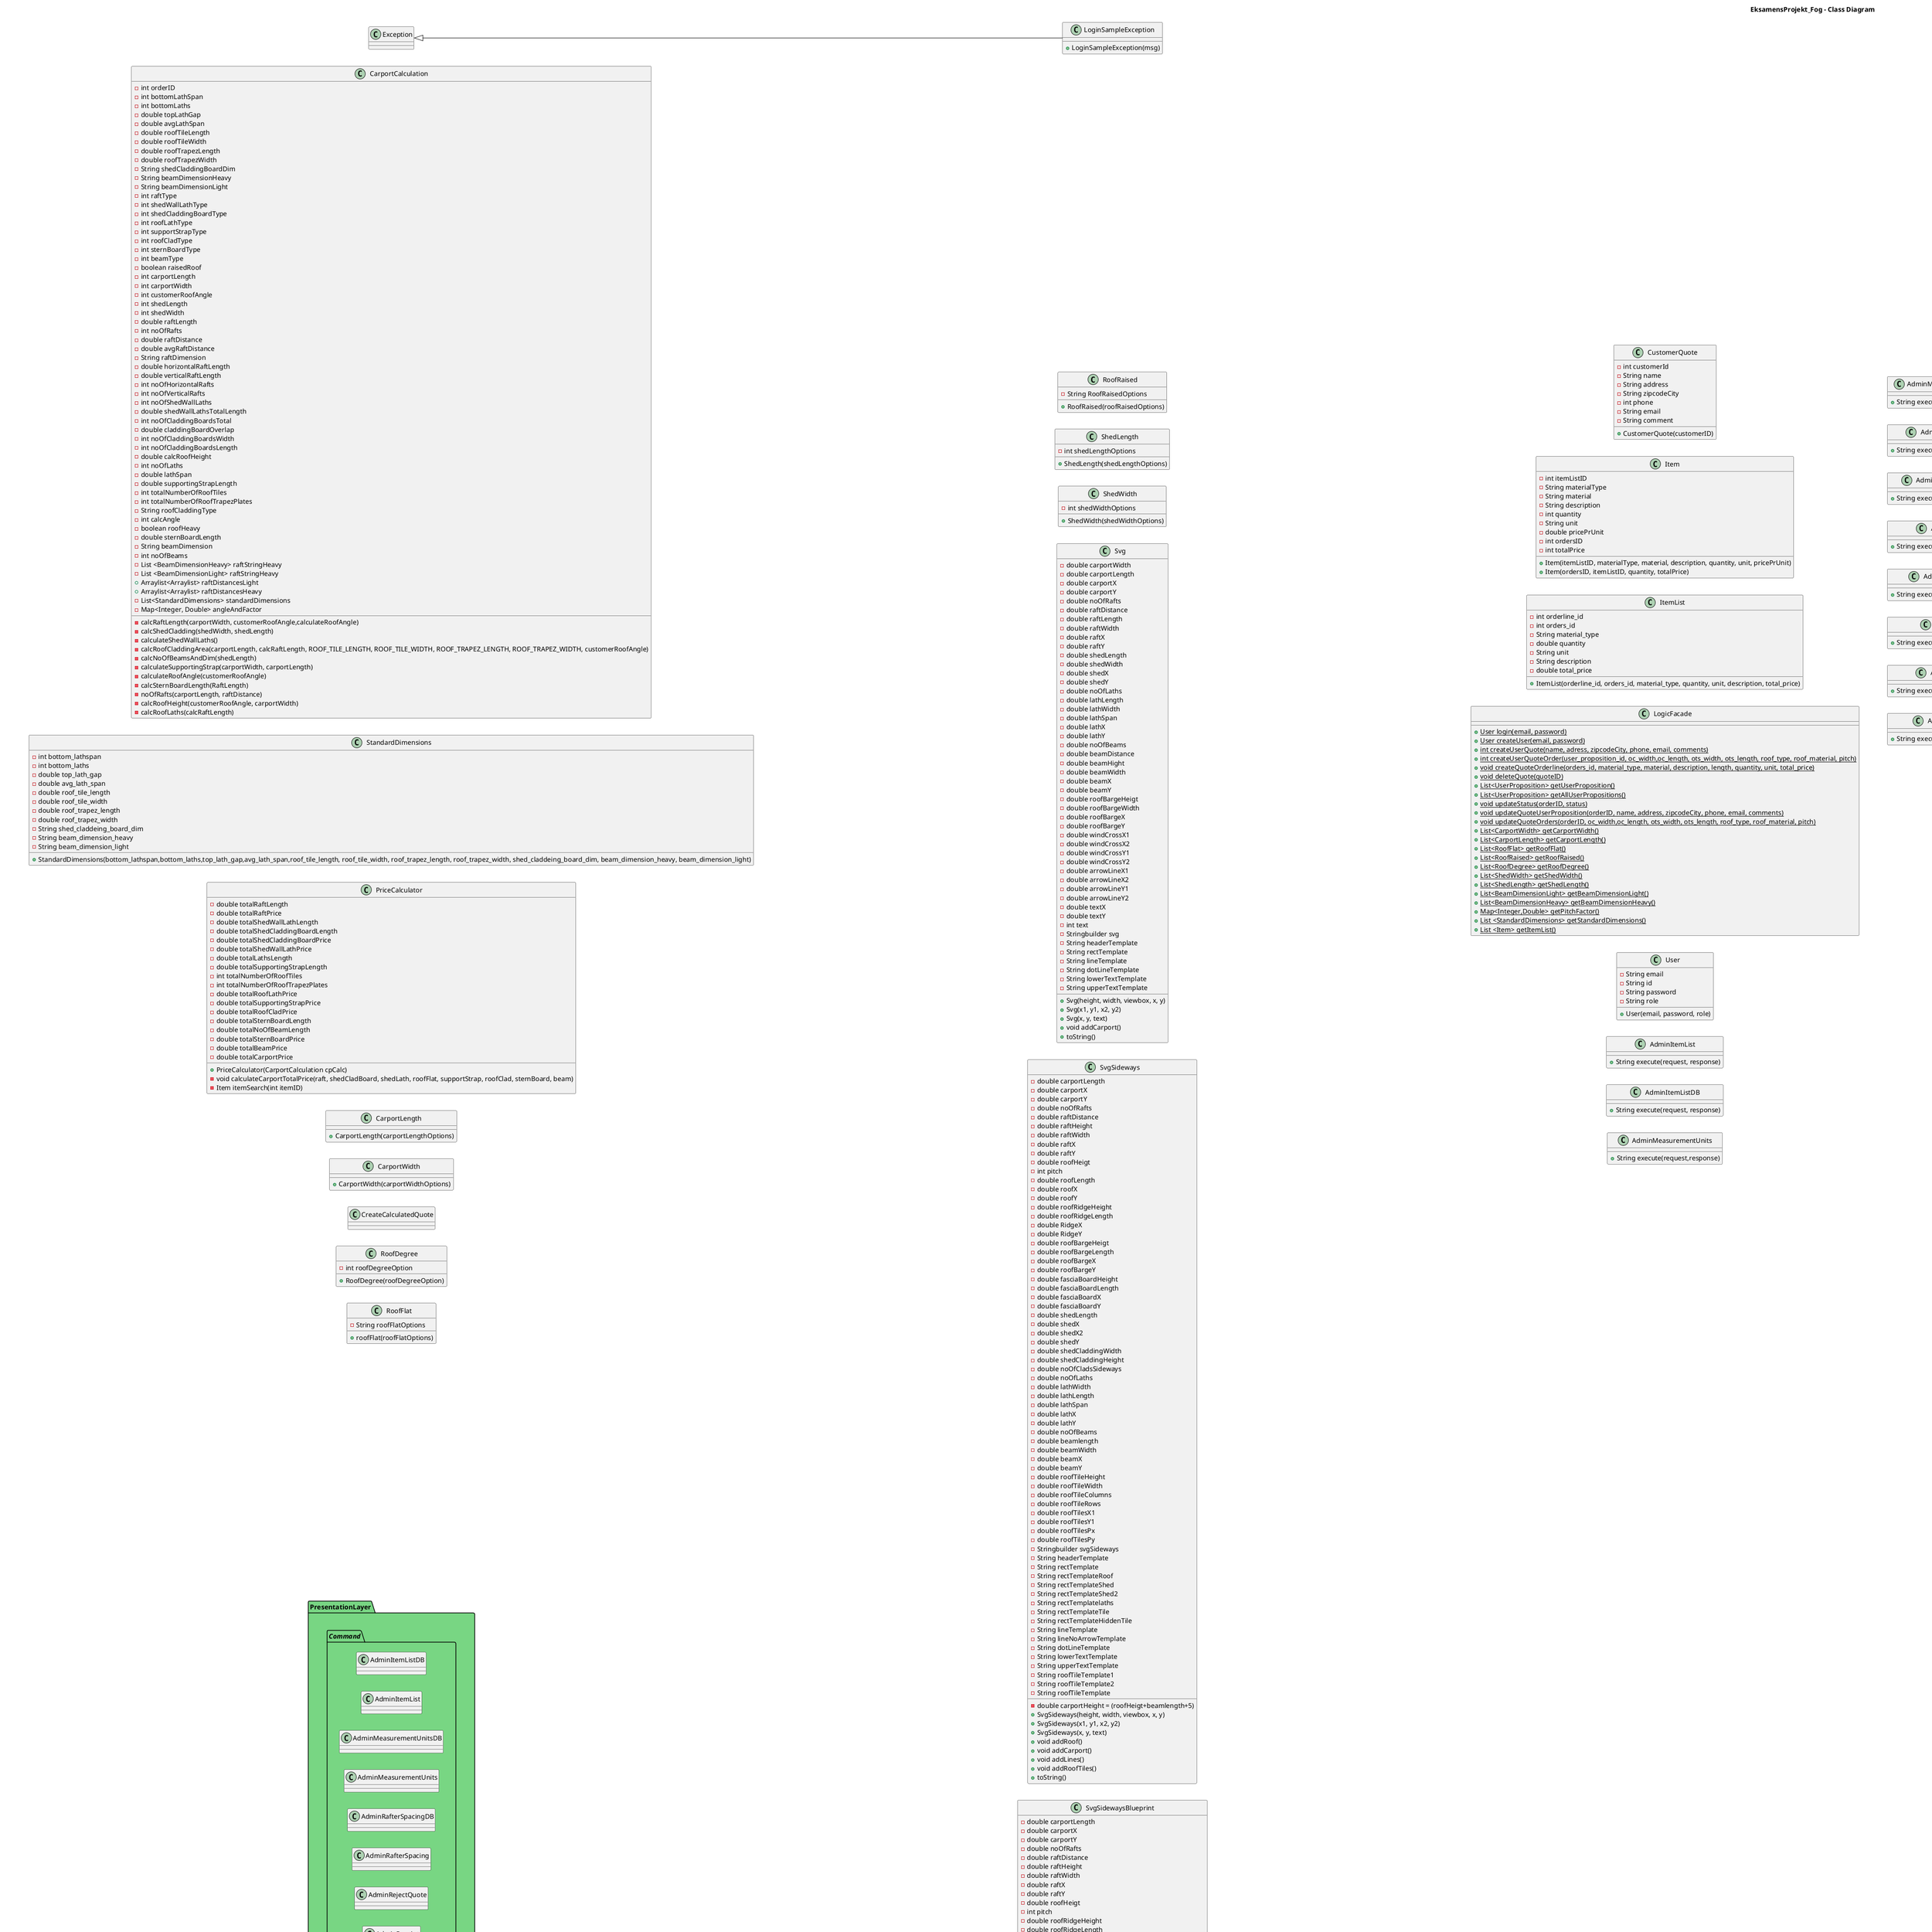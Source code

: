 @startuml
left to right direction
title EksamensProjekt_Fog - Class Diagram

PresentationLayer -left[hidden]> DBAccess

package "DBAccess" #fa9696 {
    Class DataMapper
    Class Connector
}

package "PresentationLayer" #78d683{

FrontController --|> Command
FrontController -[hidden]> Command
Command --|> "//Command//"
Command -[hidden]> "//Command//"

    package "//Command//" #78d683{
    AdminItemList -[hidden]>AdminItemListDB
    AdminMeasurementUnits -[hidden]>AdminMeasurementUnitsDB
    AdminRafterSpacing -[hidden]>AdminRafterSpacingDB
    AdminReceipt -[hidden]>AdminRejectQuote
    AdminRoof -[hidden]>AdminRoofDB
    AdminRoofPitch -[hidden]>AdminRoofPitchDB
    AdminStandardDimension -[hidden]>AdminStandardDimensionDB

    CarportCalcPage -[hidden]>CarportCustomize
    Command -[hidden]>Drawing
    EditItemList -[hidden]>FrontController
    Login -[hidden]>QuoteView
    Redirect -[hidden]>Register
    RejectQuote -[hidden]>ReturnAdmin
    UnknownCommand -[hidden]>UpdateQuoteOrder
    UpdateQuotePrice -[hidden]>UpdateQuoteUser
    }
}

package "FunctionLayer" #96c4fa{
LogicFacade <--> DataMapper
Connector <--> DataMapper
"Drawings" <--> "Calculations"
"Drawings" -[hidden]-->"Calculations"
"Drawings" -[hidden]-->"Measurements"
"Proposition" -[hidden]-->"Drawings"

    package "Exceptions" #96c4fa {
    Class Exception
    Class LoginSampleException
    Exception -[hidden]> LoginSampleException
    }

    package "Drawings" #96c4fa {
    Svg -[hidden]-> SvgSideways
    SvgFront -[hidden]-> SvgSidewaysBlueprint
    Class Svg
    Class SvgFront
    Class SvgSideways
    Class SvgSidewaysBlueprint
    }

    package "Calculations" #96c4fa {
    Class BeamDimensionHeavy
    Class BeamDimensionLight
    Class CarportCalculation
    Class Item
    Class CreateCalculatedQuote
    Class StandardDimensions
    Class PriceCalculator
    }

    package "Measurements" #96c4fa {
    Class CarportLength
    Class CarportWidth
    Class MeasurementUnits
    Class RafterSpacing
    Class Roof
    Class RoofDegree
    Class RoofFlat
    Class RoofPitch
    Class RoofRaised
    Class ShedWidth
    Class ShedLength
    }

    package "Tables" #96c4fa {
    Class CustomerQuote
    Class ItemList
    Class UserProposition
    }

    package "Users" #96c4fa {
    DataMapper <--> User

    Class User
    }
}

/'##########################
FunctionLayer
########################## '/
Class CarportCalculation{
-int orderID
-int bottomLathSpan
-int bottomLaths
-double topLathGap
-double avgLathSpan
-double roofTileLength
-double roofTileWidth
-double roofTrapezLength
-double roofTrapezWidth
-String shedCladdingBoardDim
-String beamDimensionHeavy
-String beamDimensionLight
-int raftType
-int shedWallLathType
-int shedCladdingBoardType
-int roofLathType
-int supportStrapType
-int roofCladType
-int sternBoardType
-int beamType
-boolean raisedRoof
-int carportLength
-int carportWidth
-int customerRoofAngle
-int shedLength
-int shedWidth
-double raftLength
-int noOfRafts
-double raftDistance
-double avgRaftDistance
-String raftDimension
-double horizontalRaftLength
-double verticalRaftLength
-int noOfHorizontalRafts
-int noOfVerticalRafts
-int noOfShedWallLaths
-double shedWallLathsTotalLength
-int noOfCladdingBoardsTotal
-double claddingBoardOverlap
-int noOfCladdingBoardsWidth
-int noOfCladdingBoardsLength
-double calcRoofHeight
-int noOfLaths
-double lathSpan
-double supportingStrapLength
-int totalNumberOfRoofTiles
-int totalNumberOfRoofTrapezPlates
-String roofCladdingType
-int calcAngle
-boolean roofHeavy
-double sternBoardLength
-String beamDimension
-int noOfBeams
-List <BeamDimensionHeavy> raftStringHeavy
-List <BeamDimensionLight> raftStringHeavy
+Arraylist<Arraylist> raftDistancesLight
+Arraylist<Arraylist> raftDistancesHeavy
-List<StandardDimensions> standardDimensions
-Map<Integer, Double> angleAndFactor
-calcRaftLength(carportWidth, customerRoofAngle,calculateRoofAngle)
-calcShedCladding(shedWidth, shedLength)
-calculateShedWallLaths()
-calcRoofCladdingArea(carportLength, calcRaftLength, ROOF_TILE_LENGTH, ROOF_TILE_WIDTH, ROOF_TRAPEZ_LENGTH, ROOF_TRAPEZ_WIDTH, customerRoofAngle)
-calcNoOfBeamsAndDim(shedLength)
-calculateSupportingStrap(carportWidth, carportLength)
-calculateRoofAngle(customerRoofAngle)
-calcSternBoardLength(RaftLength)
-noOfRafts(carportLength, raftDistance)
-calcRoofHeight(customerRoofAngle, carportWidth)
-calcRoofLaths(calcRaftLength)
}

class StandardDimensions{
-int bottom_lathspan
-int bottom_laths
-double top_lath_gap
-double avg_lath_span
-double roof_tile_length
-double roof_tile_width
-double roof_trapez_length
-double roof_trapez_width
-String shed_claddeing_board_dim
-String beam_dimension_heavy
-String beam_dimension_light
+StandardDimensions(bottom_lathspan,bottom_laths,top_lath_gap,avg_lath_span,roof_tile_length, roof_tile_width, roof_trapez_length, roof_trapez_width, shed_claddeing_board_dim, beam_dimension_heavy, beam_dimension_light)
}

class PriceCalculator{
-double totalRaftLength
-double totalRaftPrice
-double totalShedWallLathLength
-double totalShedCladdingBoardLength
-double totalShedCladdingBoardPrice
-double totalShedWallLathPrice
-double totalLathsLength
-double totalSupportingStrapLength
-int totalNumberOfRoofTiles
-int totalNumberOfRoofTrapezPlates
-double totalRoofLathPrice
-double totalSupportingStrapPrice
-double totalRoofCladPrice
-double totalSternBoardLength
-double totalNoOfBeamLength
-double totalSternBoardPrice
-double totalBeamPrice
-double totalCarportPrice
+PriceCalculator(CarportCalculation cpCalc)
-void calculateCarportTotalPrice(raft, shedCladBoard, shedLath, roofFlat, supportStrap, roofClad, sternBoard, beam)
-Item itemSearch(int itemID)
}

class CarportLength{
+CarportLength(carportLengthOptions)
}

class CarportWidth{
+CarportWidth(carportWidthOptions)
}

class CreateCalculatedQuote{
}

class RoofDegree{
-int roofDegreeOption
+RoofDegree(roofDegreeOption)
}

class RoofFlat{
-String roofFlatOptions
+roofFlat(roofFlatOptions)
}

class RoofRaised{
-String RoofRaisedOptions
+RoofRaised(roofRaisedOptions)
}

class ShedLength{
-int shedLengthOptions
+ShedLength(shedLengthOptions)
}

class ShedWidth{
-int shedWidthOptions
+ShedWidth(shedWidthOptions)
}

class Svg{
-double carportWidth
-double carportLength
-double carportX
-double carportY
-double noOfRafts
-double raftDistance
-double raftLength
-double raftWidth
-double raftX
-double raftY
-double shedLength
-double shedWidth
-double shedX
-double shedY
-double noOfLaths
-double lathLength
-double lathWidth
-double lathSpan
-double lathX
-double lathY
-double noOfBeams
-double beamDistance
-double beamHight
-double beamWidth
-double beamX
-double beamY
-double roofBargeHeigt
-double roofBargeWidth
-double roofBargeX
-double roofBargeY
-double windCrossX1
-double windCrossX2
-double windCrossY1
-double windCrossY2
-double arrowLineX1
-double arrowLineX2
-double arrowLineY1
-double arrowLineY2
-double textX
-double textY
-int text
-Stringbuilder svg
-String headerTemplate
-String rectTemplate
-String lineTemplate
-String dotLineTemplate
-String lowerTextTemplate
-String upperTextTemplate
+Svg(height, width, viewbox, x, y)
+Svg(x1, y1, x2, y2)
+Svg(x, y, text)
+void addCarport()
+ toString()
}

class SvgSideways{
-double carportLength
-double carportX
-double carportY
-double noOfRafts
-double raftDistance
-double raftHeight
-double raftWidth
-double raftX
-double raftY
-double roofHeigt
-int pitch
-double roofLength
-double roofX
-double roofY
-double roofRidgeHeight
-double roofRidgeLength
-double RidgeX
-double RidgeY
-double roofBargeHeigt
-double roofBargeLength
-double roofBargeX
-double roofBargeY
-double fasciaBoardHeight
-double fasciaBoardLength
-double fasciaBoardX
-double fasciaBoardY
-double shedLength
-double shedX
-double shedX2
-double shedY
-double shedCladdingWidth
-double shedCladdingHeight
-double noOfCladsSideways
-double noOfLaths
-double lathWidth
-double lathLength
-double lathSpan
-double lathX
-double lathY
-double noOfBeams
-double beamlength
-double beamWidth
-double beamX
-double beamY
-double roofTileHeight
-double roofTileWidth
-double roofTileColumns
-double roofTileRows
-double roofTilesX1
-double roofTilesY1
-double roofTilesPx
-double roofTilesPy
-double carportHeight = (roofHeigt+beamlength+5)
-Stringbuilder svgSideways
-String headerTemplate
-String rectTemplate
-String rectTemplateRoof
-String rectTemplateShed
-String rectTemplateShed2
-String rectTemplatelaths
-String rectTemplateTile
-String rectTemplateHiddenTile
-String lineTemplate
-String lineNoArrowTemplate
-String dotLineTemplate
-String lowerTextTemplate
-String upperTextTemplate
-String roofTileTemplate1
-String roofTileTemplate2
-String roofTileTemplate
+SvgSideways(height, width, viewbox, x, y)
+SvgSideways(x1, y1, x2, y2)
+SvgSideways(x, y, text)
+void addRoof()
+void addCarport()
+void addLines()
+void addRoofTiles()
+ toString()
}

Class SvgSidewaysBlueprint{
-double carportLength
-double carportX
-double carportY
-double noOfRafts
-double raftDistance
-double raftHeight
-double raftWidth
-double raftX
-double raftY
-double roofHeigt
-int pitch
-double roofRidgeHeight
-double roofRidgeLength
-double RidgeX
-double RidgeY
-double fasciaBoardHeight
-double fasciaBoardLength
-double fasciaBoardX
-double fasciaBoardY
-double shedLength
-double shedX
-double shedX2
-double shedY
-double shedCladdingWidth
-double shedCladdingHeight
-double noOfCladsSideways
-double noOfLaths
-double lathWidth
-double lathLength
-double lathX
-double lathY
-double beamlength
-double beamWidth
-double beamX
-double beamY
-double carportHeight
-double width
-double height
-double x
-double y
-int text
-StringBuilder svgSidewaysBlueprint = new StringBuilder()
+SvgSidewaysBlueprint
+void addRoof()
+void addCarport()
+void addLines()
}

class SvgFront{
-double carportWidth
-double carportLength
-double carportX
-double carportY
-double beamlength
-double roofHeigt
-double carportHeight
-double noOfRafts
-double raftDistance
-double raftLength
-double raftWidth
-double shedLength
-double shedWidth
-double noOfLaths
-double lathLength
-double lathWidth
-double lathSpan
-double noOfBeams
-double beamHight
-double beamWidth
-double beamX
-double beamY
-double roofHeight
-double roofAngle
-double roofRaftLath
-double roofTopAngel
-double arrowLineX1
-double arrowLineX2
-double arrowLineY1
-double arrowLineY2
-double textX
-double textY
-int text
-double width
-double height
-String viewbox
-double x
-double y
-StringBuilder svgFront = new StringBuilder()
+SvgFront()
+void addCarportFront()
+ toString()
}

Class UserProposition{
-int user_proposition_id
-String name
-String address
-String zipcodeCity
-int phone
-String email
-String comments
-int orders_id
-String order_date
-String status
-int carport_width
-int carport_length
-int shed_width
-int shed_length
-String roof_type
-String roof_material
-int pitch

+UserProposition(user_proposition_id, name, address, zipcodeCity, phone, email, comments, orders_id,order_date, status, carport_width, carport_length, shed_width, shed_length, roof_type, roof_material, pitch)
}

Class CustomerQuote{
-int customerId
-String name
-String address
-String zipcodeCity
-int phone
-String email
-String comment
+CustomerQuote(customerID)
}

Class Item{
-int itemListID
-String materialType
-String material
-String description
-int quantity
-String unit
-double pricePrUnit
-int ordersID
-int totalPrice
+Item(itemListID, materialType, material, description, quantity, unit, pricePrUnit)
+Item(ordersID, itemListID, quantity, totalPrice)
}

Class ItemList{
-int orderline_id
-int orders_id
-String material_type
-double quantity
-String unit
-String description
-double total_price
+ItemList(orderline_id, orders_id, material_type, quantity, unit, description, total_price)
}



Class LogicFacade {
{static}+User login(email, password)
{static}+User createUser(email, password)
{static}+int createUserQuote(name, adress, zipcodeCity, phone, email, comments)
{static}+int createUserQuoteOrder(user_proposition_id, oc_width,oc_length, ots_width, ots_length, roof_type, roof_material, pitch)
{static}+void createQuoteOrderline(orders_id, material_type, material, description, length, quantity, unit, total_price)
{static}+void deleteQuote(quoteID)
{static}+List<UserProposition> getUserProposition()
{static}+List<UserProposition> getAllUserPropositions()
{static}+void updateStatus(orderID, status)
{static}+void updateQuoteUserProposition(orderID, name, address, zipcodeCity, phone, email, comments)
{static}+void updateQuoteOrders(orderID, oc_width,oc_length, ots_width, ots_length, roof_type, roof_material, pitch)
{static}+List<CarportWidth> getCarportWidth()
{static}+List<CarportLength> getCarportLength()
{static}+List<RoofFlat> getRoofFlat()
{static}+List<RoofRaised> getRoofRaised()
{static}+List<RoofDegree> getRoofDegree()
{static}+List<ShedWidth> getShedWidth()
{static}+List<ShedLength> getShedLength()
{static}+List<BeamDimensionLight> getBeamDimensionLight()
{static}+List<BeamDimensionHeavy> getBeamDimensionHeavy()
{static}+Map<Integer,Double> getPitchFactor()
{static}+List <StandardDimensions> getStandardDimensions()
{static}+List <Item> getItemList()
}

Class LoginSampleException extends Exception{
+LoginSampleException(msg)
}

class User{
-String email
-String id
-String password
-String role
+User(email, password, role)
}

/'##########################
 PresentationLayer
########################## '/
Class AdminItemList{
+String execute(request, response)
}

Class AdminItemListDB{
+String execute(request, response)
}

Class AdminMeasurementUnits{
+String execute(request,response)
}

Class AdminMeasurementUnitsDB{
+String execute(request,response)
}

Class AdminRafterSpacing{
+String execute(request,response)
}

Class AdminRafterSpacingDB{
+String execute(request,response)
}

Class AdminReceipt{
+String execute(request,response)
}

Class AdminRejectQuote{
+String execute(request,response)
}

Class AdminRoof{
+String execute(request,response)
}

Class AdminRoofDB{
+String execute(request,response)
}

Class AdminRoofPitch{
+String execute(request,response)
}

Class AdminRoofPitchDB{
+String execute(request,response)
}

Class AdminStandardDimension{
+String execute(request,response)
}

Class AdminStandardDimensionDB{
+String execute(request,response)
}

Class CarportCalcPage{
+String execute(request, response)
}

Class CarportCustomize{
+String execute(request,response)
}

Class Command {
{Static}-HashMap: String, command
{Static}-void initCommands()
{Static}+Command from(request)
{abstract} String execute()
}

Class Drawing{
+String execute(request,response)
}


Class EditItemList{
+String execute(request,response)
}

Class FrontController{
#void processRequest(request, response)
#void doGet(request, response)
#void doPost(request, response)
#void getServletInfo()
}

Class Login{
+String execute(request,response)
}

Class QuoteView{
+String execute(request,response)
}

Class Redirect{
+String execute(request,response)
}

Class Register{
+String execute(request,response)
}

Class RejectQuote{
+String execute(request,response)
}

Class ReturnAdmin{
+String execute(request,response)
}

Class UnknownCommand{
+String execute(request,response)
}

Class UpdateQuoteOrder{
+String execute(request,response)
}

Class UpdateQuotePrice{
+String execute(request,response)
}

Class UpdateQuoteUser{
+String execute(request,response)
}


/'##########################
 DBAccess
########################## '/
Class DataMapper{
{static}+void createUser(User)
{static}+User login(email, password)
{static}+Int createUserQuote(name, address, zipcodeCity, phone, email, comments)
{static}+Int createQuoteOrder(user_proposition_id, oc_width, oc_length, ots_length, ots_width, ots_length, roof_type, roof_material, pitch)
{static}+void createQuoteOrderline(orders_id, item_list_id, quantity, total_price)
{static}+void insertTotalPrice(calculateCarportTotalPriceWithTax, propositionID)
{static}+void deleteQuote(quoteID)
{static}+List <Item> getItemList()
{static}+List <UserProposition> getUserProposition(userID)
{static}+List <UserProposition> getAllUserProposition()
{static}+void updateStatus(orderID, status)
{static}+updateQuoteUserProposition(userID, name, address, zipcodeCity, phone, email, comments)
{static}+void updateQuoteOrders(orderID, oc_width, oc_length, ots_width, ots_length, roof_type, roof_type, roof_material, pitch)
{static}+void updateQuantityOrderline(orderlineID, quantity, price)
{static}+int getOrderIDFromLineID(orderID, orderLIneID)
{static}+double getOrderLinePriceFromLineID(orderID, orderLIneID)
{static}+int getOrderCoverage(orderID)
{static}+void updateOrderCoverage(coverage, orderID)
{static}+double getOrderTotalPrice(orderID)
{static}+void setPriceWithCoverage(totalPrice, orderID)
{static}+List <CarportWidth> getCarportWidth()
{static}+List <CarportLength> getCarportLength()
{static}+List <RoofFlat> getRoofFlat()
{static}+List <RoofRaised> getRoofRaised()
{static}+List <RoofDegree> getRoofDegree()
{static}+List <ShedWidth> getShedWidth()
{static}+List <ShedLength> getShedLength()
{static}+List <BeamDimensionLight> getBeamDimensionLight()
{static}+List <BeamDimensionHeavy> getBeamDimensionHeavy()
{static}+Map <Integer, Double> getPitchFactor()
{static}+List <StandardDimensions> getStandardDimensions()
{static}+List <ItemList> getAllItemList(orderID)
{static}+List <MeasurementUnits> getMeasurementUnits()
{static}+void createMeasurementUnits(units, c_width, c_length, ts_width, ts_length)
{static}+void updateMeasurementUnits(measurement_units_id, units, c_width, c_length, ts_width, ts_length)
{static}+void deleteMeasurementUnits(measurement_units_id)
{static}+List <ItemList> getItemListAdmin()
{static}+List <ItemList> createItemList(material_type, material, description, amounts, unit, price_per_unit)
{static}+void updateItemList(item_list_id, material_type, material, description, amounts, String unit, price_per_unit)
{static}+void deleteItemList(item_list_id)
{static}+List <RafterSpacing> getRafterSpacing()
{static}+void createRafterSpacing(category, beam_dimension, beam_spacing, rafter_length)
{static}+void updateRafterSpacing(rafter_spacing_id, category, beam_dimension, beam_spacing, rafter_length)
{static}+void deleteRafterSpacing(rafter_spacing_id)
{static}+List <Roof> getRoof()
{static}+void createRoof(roof_type, roof_category, roof_material)
{static}+void updateRoof(roof_id, roof_type, roof_category, roof_material)
{static}+void deleteRoof(roof_id)
{static}+List <RoofPitch> getRoofPitch()
{static}+void createRoofPitch(pitch, factor)
{static}+void updateRoofPitch(roof_pitch_id, pitch, factor)
{static}+void deleteRoofPitch(roof_pitch_id)
{static}+List <StandardDimensions> getStandardDimensionsAdmin()
{static}+void updateStandardDimensions( standard_dimensions_id, bottom_lathspan, bottom_laths, top_lath_gap,double avg_lath_span, roof_tile_length, roof_tile_width, roof_trapez_length, roof_trapez_width, shed_claddeing_board_dim, beam_dimension_heavy, beam_dimension_light)
}
Class Connector{
{static}-String URL
{static}-String USERNAME
{static}-String PASSWORD
{static}-Connection singleton
{static}+Connection connection()
{static}+void setConnection(con)
}


@enduml